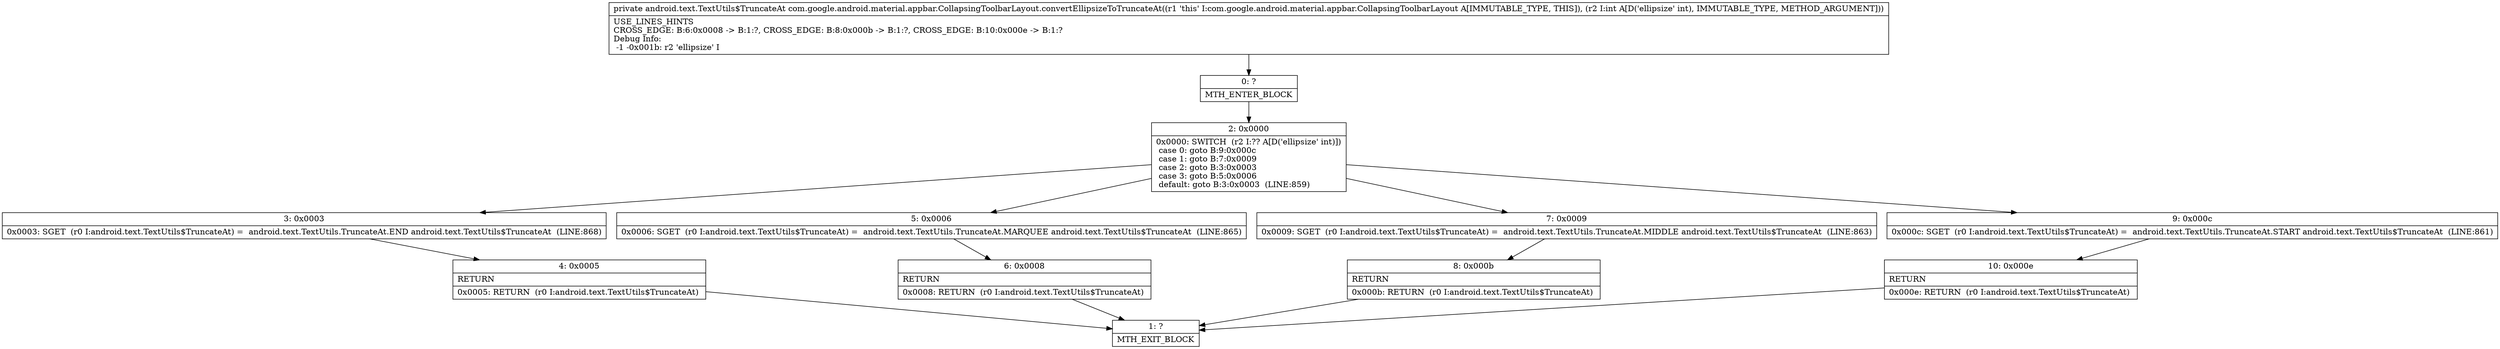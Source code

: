 digraph "CFG forcom.google.android.material.appbar.CollapsingToolbarLayout.convertEllipsizeToTruncateAt(I)Landroid\/text\/TextUtils$TruncateAt;" {
Node_0 [shape=record,label="{0\:\ ?|MTH_ENTER_BLOCK\l}"];
Node_2 [shape=record,label="{2\:\ 0x0000|0x0000: SWITCH  (r2 I:?? A[D('ellipsize' int)])\l case 0: goto B:9:0x000c\l case 1: goto B:7:0x0009\l case 2: goto B:3:0x0003\l case 3: goto B:5:0x0006\l default: goto B:3:0x0003  (LINE:859)\l}"];
Node_3 [shape=record,label="{3\:\ 0x0003|0x0003: SGET  (r0 I:android.text.TextUtils$TruncateAt) =  android.text.TextUtils.TruncateAt.END android.text.TextUtils$TruncateAt  (LINE:868)\l}"];
Node_4 [shape=record,label="{4\:\ 0x0005|RETURN\l|0x0005: RETURN  (r0 I:android.text.TextUtils$TruncateAt) \l}"];
Node_1 [shape=record,label="{1\:\ ?|MTH_EXIT_BLOCK\l}"];
Node_5 [shape=record,label="{5\:\ 0x0006|0x0006: SGET  (r0 I:android.text.TextUtils$TruncateAt) =  android.text.TextUtils.TruncateAt.MARQUEE android.text.TextUtils$TruncateAt  (LINE:865)\l}"];
Node_6 [shape=record,label="{6\:\ 0x0008|RETURN\l|0x0008: RETURN  (r0 I:android.text.TextUtils$TruncateAt) \l}"];
Node_7 [shape=record,label="{7\:\ 0x0009|0x0009: SGET  (r0 I:android.text.TextUtils$TruncateAt) =  android.text.TextUtils.TruncateAt.MIDDLE android.text.TextUtils$TruncateAt  (LINE:863)\l}"];
Node_8 [shape=record,label="{8\:\ 0x000b|RETURN\l|0x000b: RETURN  (r0 I:android.text.TextUtils$TruncateAt) \l}"];
Node_9 [shape=record,label="{9\:\ 0x000c|0x000c: SGET  (r0 I:android.text.TextUtils$TruncateAt) =  android.text.TextUtils.TruncateAt.START android.text.TextUtils$TruncateAt  (LINE:861)\l}"];
Node_10 [shape=record,label="{10\:\ 0x000e|RETURN\l|0x000e: RETURN  (r0 I:android.text.TextUtils$TruncateAt) \l}"];
MethodNode[shape=record,label="{private android.text.TextUtils$TruncateAt com.google.android.material.appbar.CollapsingToolbarLayout.convertEllipsizeToTruncateAt((r1 'this' I:com.google.android.material.appbar.CollapsingToolbarLayout A[IMMUTABLE_TYPE, THIS]), (r2 I:int A[D('ellipsize' int), IMMUTABLE_TYPE, METHOD_ARGUMENT]))  | USE_LINES_HINTS\lCROSS_EDGE: B:6:0x0008 \-\> B:1:?, CROSS_EDGE: B:8:0x000b \-\> B:1:?, CROSS_EDGE: B:10:0x000e \-\> B:1:?\lDebug Info:\l  \-1 \-0x001b: r2 'ellipsize' I\l}"];
MethodNode -> Node_0;Node_0 -> Node_2;
Node_2 -> Node_3;
Node_2 -> Node_5;
Node_2 -> Node_7;
Node_2 -> Node_9;
Node_3 -> Node_4;
Node_4 -> Node_1;
Node_5 -> Node_6;
Node_6 -> Node_1;
Node_7 -> Node_8;
Node_8 -> Node_1;
Node_9 -> Node_10;
Node_10 -> Node_1;
}

